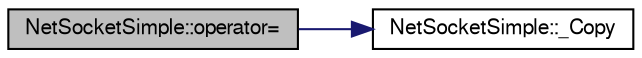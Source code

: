 digraph G
{
  edge [fontname="FreeSans",fontsize="10",labelfontname="FreeSans",labelfontsize="10"];
  node [fontname="FreeSans",fontsize="10",shape=record];
  rankdir=LR;
  Node1 [label="NetSocketSimple::operator=",height=0.2,width=0.4,color="black", fillcolor="grey75", style="filled" fontcolor="black"];
  Node1 -> Node2 [color="midnightblue",fontsize="10",style="solid",fontname="FreeSans"];
  Node2 [label="NetSocketSimple::_Copy",height=0.2,width=0.4,color="black", fillcolor="white", style="filled",URL="$class_net_socket_simple.html#abda3cdbc03d8d2aaf9049a0b51cb5020"];
}
